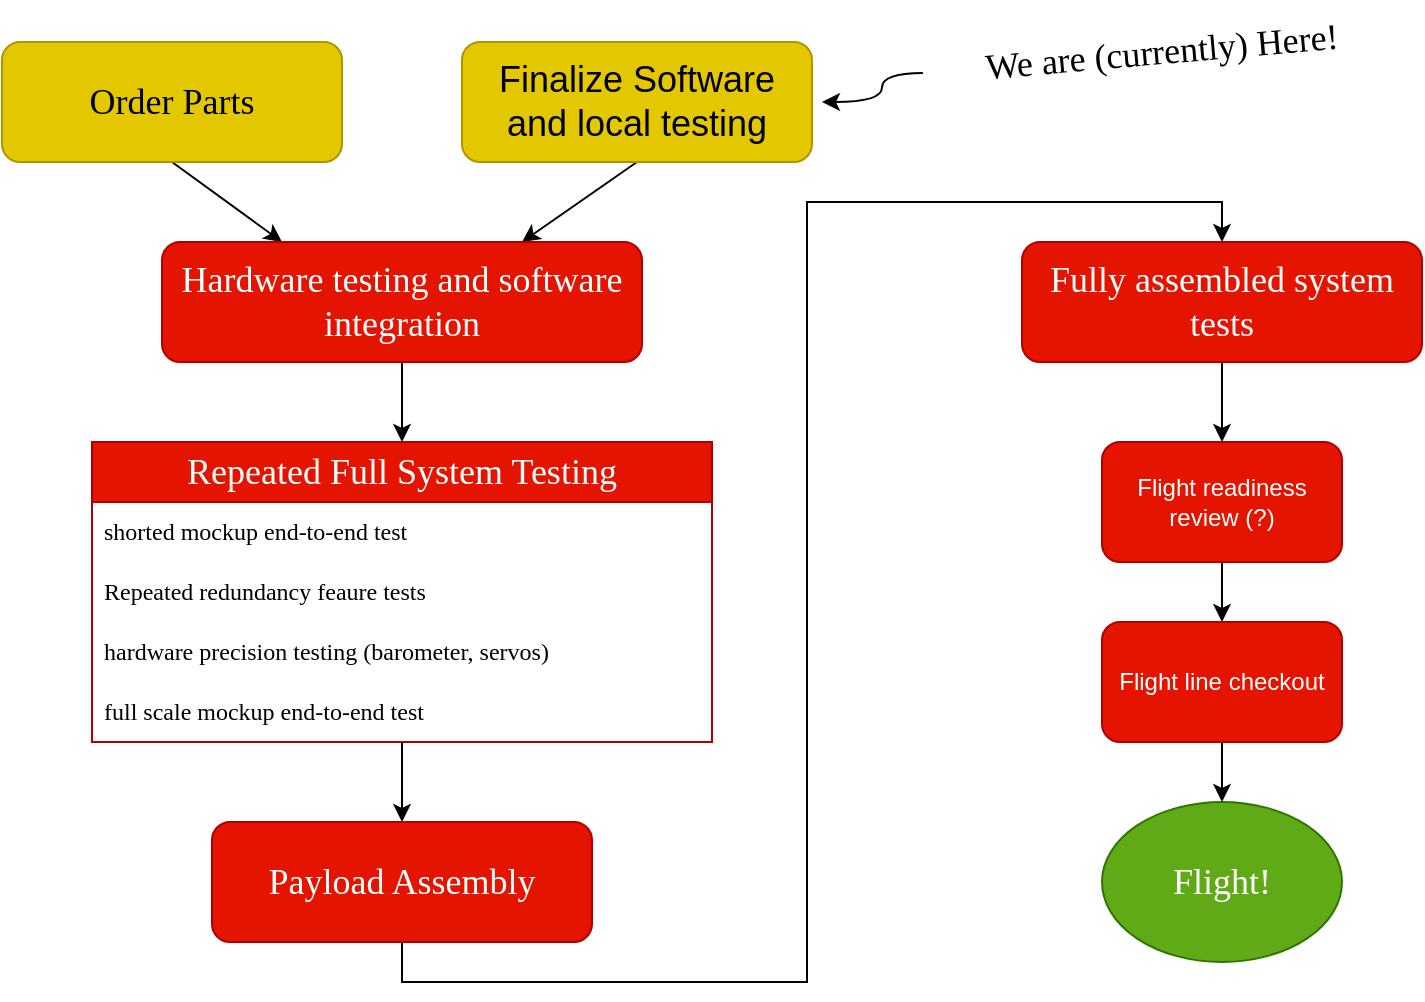 <mxfile version="23.1.5" type="device">
  <diagram name="Page-1" id="F2gI1Jt0urPUyaTKEvNq">
    <mxGraphModel dx="1091" dy="638" grid="1" gridSize="10" guides="1" tooltips="1" connect="1" arrows="1" fold="1" page="1" pageScale="1" pageWidth="850" pageHeight="1100" math="0" shadow="0">
      <root>
        <mxCell id="0" />
        <mxCell id="1" parent="0" />
        <mxCell id="1wbso3UQ921A_maDoYZR-22" style="rounded=0;orthogonalLoop=1;jettySize=auto;html=1;exitX=0.5;exitY=1;exitDx=0;exitDy=0;entryX=0.25;entryY=0;entryDx=0;entryDy=0;" edge="1" parent="1" source="1wbso3UQ921A_maDoYZR-1" target="1wbso3UQ921A_maDoYZR-3">
          <mxGeometry relative="1" as="geometry" />
        </mxCell>
        <mxCell id="1wbso3UQ921A_maDoYZR-1" value="&lt;font style=&quot;font-size: 18px;&quot; face=&quot;Verdana&quot;&gt;Order Parts&lt;/font&gt;" style="rounded=1;whiteSpace=wrap;html=1;fillColor=#e3c800;strokeColor=#B09500;fontColor=#000000;" vertex="1" parent="1">
          <mxGeometry x="80" y="40" width="170" height="60" as="geometry" />
        </mxCell>
        <mxCell id="1wbso3UQ921A_maDoYZR-21" style="rounded=0;orthogonalLoop=1;jettySize=auto;html=1;exitX=0.5;exitY=1;exitDx=0;exitDy=0;entryX=0.75;entryY=0;entryDx=0;entryDy=0;" edge="1" parent="1" source="1wbso3UQ921A_maDoYZR-2" target="1wbso3UQ921A_maDoYZR-3">
          <mxGeometry relative="1" as="geometry" />
        </mxCell>
        <mxCell id="1wbso3UQ921A_maDoYZR-2" value="&lt;font style=&quot;font-size: 18px;&quot;&gt;Finalize Software and local testing&lt;/font&gt;" style="rounded=1;whiteSpace=wrap;html=1;fillColor=#e3c800;strokeColor=#B09500;fontColor=#000000;" vertex="1" parent="1">
          <mxGeometry x="310" y="40" width="175" height="60" as="geometry" />
        </mxCell>
        <mxCell id="1wbso3UQ921A_maDoYZR-15" style="edgeStyle=orthogonalEdgeStyle;rounded=0;orthogonalLoop=1;jettySize=auto;html=1;exitX=0.5;exitY=1;exitDx=0;exitDy=0;entryX=0.5;entryY=0;entryDx=0;entryDy=0;" edge="1" parent="1" source="1wbso3UQ921A_maDoYZR-3" target="1wbso3UQ921A_maDoYZR-8">
          <mxGeometry relative="1" as="geometry" />
        </mxCell>
        <mxCell id="1wbso3UQ921A_maDoYZR-3" value="&lt;font style=&quot;font-size: 18px;&quot; face=&quot;Verdana&quot;&gt;Hardware testing and software integration&lt;/font&gt;" style="rounded=1;whiteSpace=wrap;html=1;fillColor=#e51400;fontColor=#ffffff;strokeColor=#B20000;" vertex="1" parent="1">
          <mxGeometry x="160" y="140" width="240" height="60" as="geometry" />
        </mxCell>
        <mxCell id="1wbso3UQ921A_maDoYZR-28" style="edgeStyle=orthogonalEdgeStyle;rounded=0;orthogonalLoop=1;jettySize=auto;html=1;exitX=0.5;exitY=1;exitDx=0;exitDy=0;entryX=0.5;entryY=0;entryDx=0;entryDy=0;" edge="1" parent="1" source="1wbso3UQ921A_maDoYZR-8" target="1wbso3UQ921A_maDoYZR-23">
          <mxGeometry relative="1" as="geometry" />
        </mxCell>
        <mxCell id="1wbso3UQ921A_maDoYZR-8" value="&lt;font style=&quot;font-size: 18px;&quot; face=&quot;Verdana&quot;&gt;Repeated Full System Testing&lt;/font&gt;" style="swimlane;fontStyle=0;childLayout=stackLayout;horizontal=1;startSize=30;horizontalStack=0;resizeParent=1;resizeParentMax=0;resizeLast=0;collapsible=1;marginBottom=0;whiteSpace=wrap;html=1;fillColor=#e51400;fontColor=#ffffff;strokeColor=#B20000;" vertex="1" parent="1">
          <mxGeometry x="125" y="240" width="310" height="150" as="geometry" />
        </mxCell>
        <mxCell id="1wbso3UQ921A_maDoYZR-9" value="&lt;font face=&quot;Verdana&quot;&gt;shorted mockup end-to-end test&lt;/font&gt;" style="text;strokeColor=none;fillColor=none;align=left;verticalAlign=middle;spacingLeft=4;spacingRight=4;overflow=hidden;points=[[0,0.5],[1,0.5]];portConstraint=eastwest;rotatable=0;whiteSpace=wrap;html=1;" vertex="1" parent="1wbso3UQ921A_maDoYZR-8">
          <mxGeometry y="30" width="310" height="30" as="geometry" />
        </mxCell>
        <mxCell id="1wbso3UQ921A_maDoYZR-10" value="&lt;font face=&quot;Verdana&quot;&gt;Repeated redundancy feaure tests&amp;nbsp;&lt;/font&gt;" style="text;strokeColor=none;fillColor=none;align=left;verticalAlign=middle;spacingLeft=4;spacingRight=4;overflow=hidden;points=[[0,0.5],[1,0.5]];portConstraint=eastwest;rotatable=0;whiteSpace=wrap;html=1;" vertex="1" parent="1wbso3UQ921A_maDoYZR-8">
          <mxGeometry y="60" width="310" height="30" as="geometry" />
        </mxCell>
        <mxCell id="1wbso3UQ921A_maDoYZR-13" value="&lt;font face=&quot;Verdana&quot;&gt;hardware precision testing (barometer, servos)&lt;/font&gt;" style="text;strokeColor=none;fillColor=none;align=left;verticalAlign=middle;spacingLeft=4;spacingRight=4;overflow=hidden;points=[[0,0.5],[1,0.5]];portConstraint=eastwest;rotatable=0;whiteSpace=wrap;html=1;" vertex="1" parent="1wbso3UQ921A_maDoYZR-8">
          <mxGeometry y="90" width="310" height="30" as="geometry" />
        </mxCell>
        <mxCell id="1wbso3UQ921A_maDoYZR-14" value="&lt;font face=&quot;Verdana&quot;&gt;full scale mockup end-to-end test&lt;/font&gt;" style="text;strokeColor=none;fillColor=none;align=left;verticalAlign=middle;spacingLeft=4;spacingRight=4;overflow=hidden;points=[[0,0.5],[1,0.5]];portConstraint=eastwest;rotatable=0;whiteSpace=wrap;html=1;" vertex="1" parent="1wbso3UQ921A_maDoYZR-8">
          <mxGeometry y="120" width="310" height="30" as="geometry" />
        </mxCell>
        <mxCell id="1wbso3UQ921A_maDoYZR-33" style="edgeStyle=orthogonalEdgeStyle;rounded=0;orthogonalLoop=1;jettySize=auto;html=1;exitX=0.5;exitY=1;exitDx=0;exitDy=0;entryX=0.5;entryY=0;entryDx=0;entryDy=0;" edge="1" parent="1" source="1wbso3UQ921A_maDoYZR-23" target="1wbso3UQ921A_maDoYZR-29">
          <mxGeometry relative="1" as="geometry" />
        </mxCell>
        <mxCell id="1wbso3UQ921A_maDoYZR-23" value="&lt;font style=&quot;font-size: 18px;&quot; face=&quot;Verdana&quot;&gt;Payload Assembly&lt;/font&gt;" style="rounded=1;whiteSpace=wrap;html=1;fillColor=#e51400;fontColor=#ffffff;strokeColor=#B20000;" vertex="1" parent="1">
          <mxGeometry x="185" y="430" width="190" height="60" as="geometry" />
        </mxCell>
        <mxCell id="1wbso3UQ921A_maDoYZR-34" style="edgeStyle=orthogonalEdgeStyle;rounded=0;orthogonalLoop=1;jettySize=auto;html=1;exitX=0.5;exitY=1;exitDx=0;exitDy=0;entryX=0.5;entryY=0;entryDx=0;entryDy=0;" edge="1" parent="1" source="1wbso3UQ921A_maDoYZR-29" target="1wbso3UQ921A_maDoYZR-30">
          <mxGeometry relative="1" as="geometry" />
        </mxCell>
        <mxCell id="1wbso3UQ921A_maDoYZR-29" value="&lt;font style=&quot;font-size: 18px;&quot; face=&quot;Verdana&quot;&gt;Fully assembled system tests&lt;/font&gt;" style="rounded=1;whiteSpace=wrap;html=1;fillColor=#e51400;fontColor=#ffffff;strokeColor=#B20000;" vertex="1" parent="1">
          <mxGeometry x="590" y="140" width="200" height="60" as="geometry" />
        </mxCell>
        <mxCell id="1wbso3UQ921A_maDoYZR-35" style="edgeStyle=orthogonalEdgeStyle;rounded=0;orthogonalLoop=1;jettySize=auto;html=1;exitX=0.5;exitY=1;exitDx=0;exitDy=0;entryX=0.5;entryY=0;entryDx=0;entryDy=0;" edge="1" parent="1" source="1wbso3UQ921A_maDoYZR-30" target="1wbso3UQ921A_maDoYZR-31">
          <mxGeometry relative="1" as="geometry" />
        </mxCell>
        <mxCell id="1wbso3UQ921A_maDoYZR-30" value="Flight readiness review (?)" style="rounded=1;whiteSpace=wrap;html=1;fillColor=#e51400;fontColor=#ffffff;strokeColor=#B20000;" vertex="1" parent="1">
          <mxGeometry x="630" y="240" width="120" height="60" as="geometry" />
        </mxCell>
        <mxCell id="1wbso3UQ921A_maDoYZR-36" style="edgeStyle=orthogonalEdgeStyle;rounded=0;orthogonalLoop=1;jettySize=auto;html=1;exitX=0.5;exitY=1;exitDx=0;exitDy=0;entryX=0.5;entryY=0;entryDx=0;entryDy=0;" edge="1" parent="1" source="1wbso3UQ921A_maDoYZR-31" target="1wbso3UQ921A_maDoYZR-32">
          <mxGeometry relative="1" as="geometry" />
        </mxCell>
        <mxCell id="1wbso3UQ921A_maDoYZR-31" value="Flight line checkout" style="rounded=1;whiteSpace=wrap;html=1;fillColor=#e51400;fontColor=#ffffff;strokeColor=#B20000;" vertex="1" parent="1">
          <mxGeometry x="630" y="330" width="120" height="60" as="geometry" />
        </mxCell>
        <mxCell id="1wbso3UQ921A_maDoYZR-32" value="&lt;font style=&quot;font-size: 18px;&quot; face=&quot;Verdana&quot;&gt;Flight!&lt;/font&gt;" style="ellipse;whiteSpace=wrap;html=1;fillColor=#60a917;fontColor=#ffffff;strokeColor=#2D7600;" vertex="1" parent="1">
          <mxGeometry x="630" y="420" width="120" height="80" as="geometry" />
        </mxCell>
        <mxCell id="1wbso3UQ921A_maDoYZR-38" style="edgeStyle=orthogonalEdgeStyle;rounded=0;orthogonalLoop=1;jettySize=auto;html=1;exitX=0;exitY=0.5;exitDx=0;exitDy=0;curved=1;" edge="1" parent="1" source="1wbso3UQ921A_maDoYZR-37">
          <mxGeometry relative="1" as="geometry">
            <mxPoint x="490" y="70" as="targetPoint" />
            <Array as="points">
              <mxPoint x="520" y="56" />
              <mxPoint x="520" y="70" />
            </Array>
          </mxGeometry>
        </mxCell>
        <mxCell id="1wbso3UQ921A_maDoYZR-37" value="&lt;font face=&quot;Verdana&quot; style=&quot;font-size: 18px;&quot;&gt;We are (currently) Here!&lt;/font&gt;" style="text;html=1;align=center;verticalAlign=middle;whiteSpace=wrap;rounded=0;rotation=355;" vertex="1" parent="1">
          <mxGeometry x="540" y="30" width="240" height="30" as="geometry" />
        </mxCell>
      </root>
    </mxGraphModel>
  </diagram>
</mxfile>
